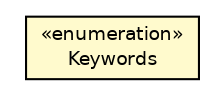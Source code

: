 #!/usr/local/bin/dot
#
# Class diagram 
# Generated by UMLGraph version R5_6 (http://www.umlgraph.org/)
#

digraph G {
	edge [fontname="Helvetica",fontsize=10,labelfontname="Helvetica",labelfontsize=10];
	node [fontname="Helvetica",fontsize=10,shape=plaintext];
	nodesep=0.25;
	ranksep=0.5;
	// net.ljcomputing.sql.keyword.Keywords
	c756 [label=<<table title="net.ljcomputing.sql.keyword.Keywords" border="0" cellborder="1" cellspacing="0" cellpadding="2" port="p" bgcolor="lemonChiffon" href="./Keywords.html">
		<tr><td><table border="0" cellspacing="0" cellpadding="1">
<tr><td align="center" balign="center"> &#171;enumeration&#187; </td></tr>
<tr><td align="center" balign="center"> Keywords </td></tr>
		</table></td></tr>
		</table>>, URL="./Keywords.html", fontname="Helvetica", fontcolor="black", fontsize=9.0];
}

